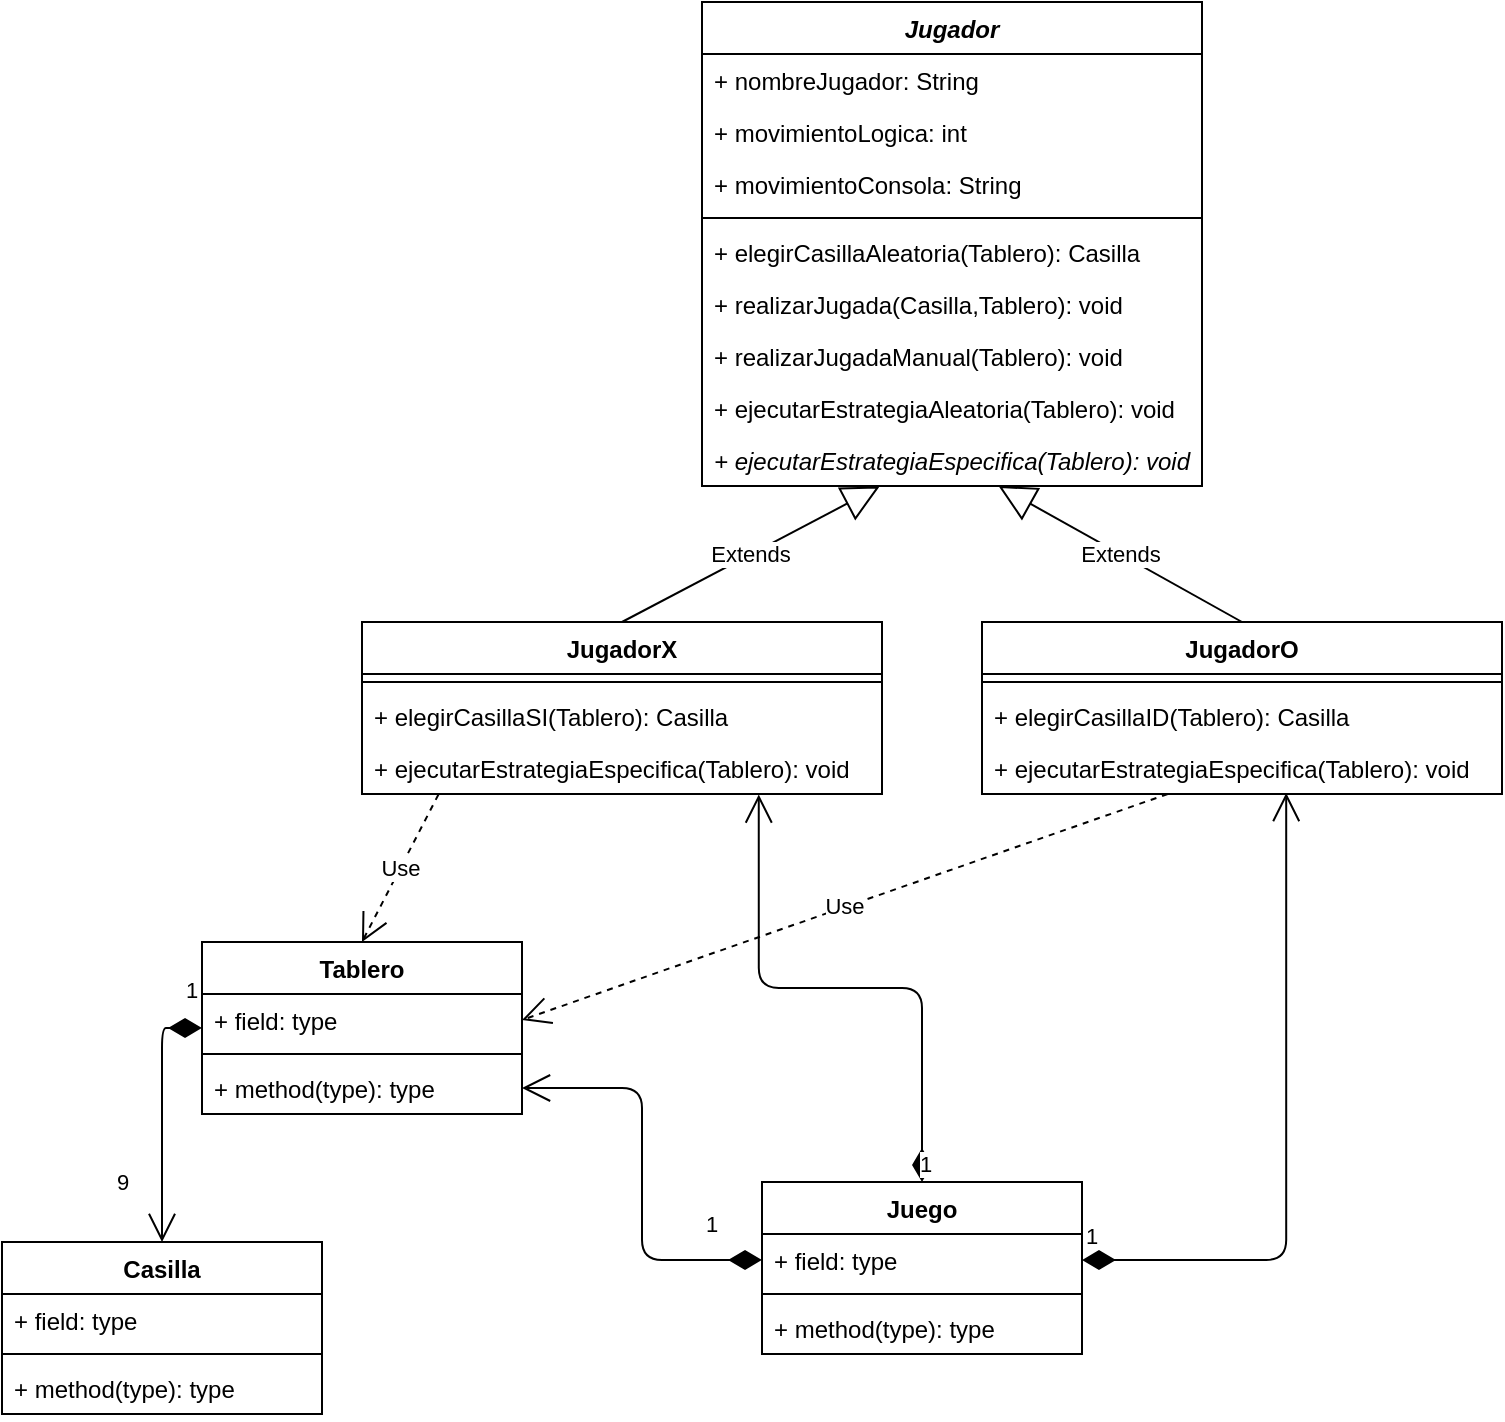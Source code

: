<mxfile version="14.6.13" type="device"><diagram name="Page-1" id="c4acf3e9-155e-7222-9cf6-157b1a14988f"><mxGraphModel dx="986" dy="1672" grid="1" gridSize="10" guides="1" tooltips="1" connect="1" arrows="1" fold="1" page="1" pageScale="1" pageWidth="850" pageHeight="1100" background="#ffffff" math="0" shadow="0"><root><mxCell id="0"/><mxCell id="1" parent="0"/><mxCell id="eDbd_wB4FwdEfXyFsfRG-1" value="Casilla" style="swimlane;fontStyle=1;align=center;verticalAlign=top;childLayout=stackLayout;horizontal=1;startSize=26;horizontalStack=0;resizeParent=1;resizeParentMax=0;resizeLast=0;collapsible=1;marginBottom=0;" parent="1" vertex="1"><mxGeometry x="20" y="480" width="160" height="86" as="geometry"/></mxCell><mxCell id="eDbd_wB4FwdEfXyFsfRG-2" value="+ field: type" style="text;strokeColor=none;fillColor=none;align=left;verticalAlign=top;spacingLeft=4;spacingRight=4;overflow=hidden;rotatable=0;points=[[0,0.5],[1,0.5]];portConstraint=eastwest;" parent="eDbd_wB4FwdEfXyFsfRG-1" vertex="1"><mxGeometry y="26" width="160" height="26" as="geometry"/></mxCell><mxCell id="eDbd_wB4FwdEfXyFsfRG-3" value="" style="line;strokeWidth=1;fillColor=none;align=left;verticalAlign=middle;spacingTop=-1;spacingLeft=3;spacingRight=3;rotatable=0;labelPosition=right;points=[];portConstraint=eastwest;" parent="eDbd_wB4FwdEfXyFsfRG-1" vertex="1"><mxGeometry y="52" width="160" height="8" as="geometry"/></mxCell><mxCell id="eDbd_wB4FwdEfXyFsfRG-4" value="+ method(type): type" style="text;strokeColor=none;fillColor=none;align=left;verticalAlign=top;spacingLeft=4;spacingRight=4;overflow=hidden;rotatable=0;points=[[0,0.5],[1,0.5]];portConstraint=eastwest;" parent="eDbd_wB4FwdEfXyFsfRG-1" vertex="1"><mxGeometry y="60" width="160" height="26" as="geometry"/></mxCell><mxCell id="eDbd_wB4FwdEfXyFsfRG-5" value="Tablero" style="swimlane;fontStyle=1;align=center;verticalAlign=top;childLayout=stackLayout;horizontal=1;startSize=26;horizontalStack=0;resizeParent=1;resizeParentMax=0;resizeLast=0;collapsible=1;marginBottom=0;" parent="1" vertex="1"><mxGeometry x="120" y="330" width="160" height="86" as="geometry"/></mxCell><mxCell id="eDbd_wB4FwdEfXyFsfRG-6" value="+ field: type" style="text;strokeColor=none;fillColor=none;align=left;verticalAlign=top;spacingLeft=4;spacingRight=4;overflow=hidden;rotatable=0;points=[[0,0.5],[1,0.5]];portConstraint=eastwest;" parent="eDbd_wB4FwdEfXyFsfRG-5" vertex="1"><mxGeometry y="26" width="160" height="26" as="geometry"/></mxCell><mxCell id="eDbd_wB4FwdEfXyFsfRG-7" value="" style="line;strokeWidth=1;fillColor=none;align=left;verticalAlign=middle;spacingTop=-1;spacingLeft=3;spacingRight=3;rotatable=0;labelPosition=right;points=[];portConstraint=eastwest;" parent="eDbd_wB4FwdEfXyFsfRG-5" vertex="1"><mxGeometry y="52" width="160" height="8" as="geometry"/></mxCell><mxCell id="eDbd_wB4FwdEfXyFsfRG-8" value="+ method(type): type" style="text;strokeColor=none;fillColor=none;align=left;verticalAlign=top;spacingLeft=4;spacingRight=4;overflow=hidden;rotatable=0;points=[[0,0.5],[1,0.5]];portConstraint=eastwest;" parent="eDbd_wB4FwdEfXyFsfRG-5" vertex="1"><mxGeometry y="60" width="160" height="26" as="geometry"/></mxCell><mxCell id="eDbd_wB4FwdEfXyFsfRG-9" value="1" style="endArrow=open;html=1;endSize=12;startArrow=diamondThin;startSize=14;startFill=1;edgeStyle=orthogonalEdgeStyle;align=left;verticalAlign=bottom;entryX=0.5;entryY=0;entryDx=0;entryDy=0;exitX=0;exitY=0.5;exitDx=0;exitDy=0;" parent="1" source="eDbd_wB4FwdEfXyFsfRG-5" target="eDbd_wB4FwdEfXyFsfRG-1" edge="1"><mxGeometry x="-0.833" y="-10" relative="1" as="geometry"><mxPoint x="130" y="460" as="sourcePoint"/><mxPoint x="100" y="520" as="targetPoint"/><mxPoint as="offset"/></mxGeometry></mxCell><mxCell id="eDbd_wB4FwdEfXyFsfRG-10" value="9" style="edgeLabel;html=1;align=center;verticalAlign=middle;resizable=0;points=[];" parent="eDbd_wB4FwdEfXyFsfRG-9" vertex="1" connectable="0"><mxGeometry x="0.244" y="-1" relative="1" as="geometry"><mxPoint x="-19" y="18" as="offset"/></mxGeometry></mxCell><mxCell id="eDbd_wB4FwdEfXyFsfRG-11" value="Jugador" style="swimlane;fontStyle=3;align=center;verticalAlign=top;childLayout=stackLayout;horizontal=1;startSize=26;horizontalStack=0;resizeParent=1;resizeParentMax=0;resizeLast=0;collapsible=1;marginBottom=0;" parent="1" vertex="1"><mxGeometry x="370" y="-140" width="250" height="242" as="geometry"/></mxCell><mxCell id="np-HIKty0DqVp3hC8_LZ-1" value="+ nombreJugador: String" style="text;strokeColor=none;fillColor=none;align=left;verticalAlign=top;spacingLeft=4;spacingRight=4;overflow=hidden;rotatable=0;points=[[0,0.5],[1,0.5]];portConstraint=eastwest;" vertex="1" parent="eDbd_wB4FwdEfXyFsfRG-11"><mxGeometry y="26" width="250" height="26" as="geometry"/></mxCell><mxCell id="np-HIKty0DqVp3hC8_LZ-2" value="+ movimientoLogica: int" style="text;strokeColor=none;fillColor=none;align=left;verticalAlign=top;spacingLeft=4;spacingRight=4;overflow=hidden;rotatable=0;points=[[0,0.5],[1,0.5]];portConstraint=eastwest;" vertex="1" parent="eDbd_wB4FwdEfXyFsfRG-11"><mxGeometry y="52" width="250" height="26" as="geometry"/></mxCell><mxCell id="eDbd_wB4FwdEfXyFsfRG-12" value="+ movimientoConsola: String" style="text;strokeColor=none;fillColor=none;align=left;verticalAlign=top;spacingLeft=4;spacingRight=4;overflow=hidden;rotatable=0;points=[[0,0.5],[1,0.5]];portConstraint=eastwest;" parent="eDbd_wB4FwdEfXyFsfRG-11" vertex="1"><mxGeometry y="78" width="250" height="26" as="geometry"/></mxCell><mxCell id="eDbd_wB4FwdEfXyFsfRG-13" value="" style="line;strokeWidth=1;fillColor=none;align=left;verticalAlign=middle;spacingTop=-1;spacingLeft=3;spacingRight=3;rotatable=0;labelPosition=right;points=[];portConstraint=eastwest;" parent="eDbd_wB4FwdEfXyFsfRG-11" vertex="1"><mxGeometry y="104" width="250" height="8" as="geometry"/></mxCell><mxCell id="eDbd_wB4FwdEfXyFsfRG-14" value="+ elegirCasillaAleatoria(Tablero): Casilla" style="text;strokeColor=none;fillColor=none;align=left;verticalAlign=top;spacingLeft=4;spacingRight=4;overflow=hidden;rotatable=0;points=[[0,0.5],[1,0.5]];portConstraint=eastwest;" parent="eDbd_wB4FwdEfXyFsfRG-11" vertex="1"><mxGeometry y="112" width="250" height="26" as="geometry"/></mxCell><mxCell id="np-HIKty0DqVp3hC8_LZ-3" value="+ realizarJugada(Casilla,Tablero): void" style="text;strokeColor=none;fillColor=none;align=left;verticalAlign=top;spacingLeft=4;spacingRight=4;overflow=hidden;rotatable=0;points=[[0,0.5],[1,0.5]];portConstraint=eastwest;" vertex="1" parent="eDbd_wB4FwdEfXyFsfRG-11"><mxGeometry y="138" width="250" height="26" as="geometry"/></mxCell><mxCell id="np-HIKty0DqVp3hC8_LZ-10" value="+ realizarJugadaManual(Tablero): void" style="text;strokeColor=none;fillColor=none;align=left;verticalAlign=top;spacingLeft=4;spacingRight=4;overflow=hidden;rotatable=0;points=[[0,0.5],[1,0.5]];portConstraint=eastwest;" vertex="1" parent="eDbd_wB4FwdEfXyFsfRG-11"><mxGeometry y="164" width="250" height="26" as="geometry"/></mxCell><mxCell id="np-HIKty0DqVp3hC8_LZ-4" value="+ ejecutarEstrategiaAleatoria(Tablero): void" style="text;strokeColor=none;fillColor=none;align=left;verticalAlign=top;spacingLeft=4;spacingRight=4;overflow=hidden;rotatable=0;points=[[0,0.5],[1,0.5]];portConstraint=eastwest;" vertex="1" parent="eDbd_wB4FwdEfXyFsfRG-11"><mxGeometry y="190" width="250" height="26" as="geometry"/></mxCell><mxCell id="np-HIKty0DqVp3hC8_LZ-5" value="+ ejecutarEstrategiaEspecifica(Tablero): void" style="text;strokeColor=none;fillColor=none;align=left;verticalAlign=top;spacingLeft=4;spacingRight=4;overflow=hidden;rotatable=0;points=[[0,0.5],[1,0.5]];portConstraint=eastwest;fontStyle=2" vertex="1" parent="eDbd_wB4FwdEfXyFsfRG-11"><mxGeometry y="216" width="250" height="26" as="geometry"/></mxCell><mxCell id="eDbd_wB4FwdEfXyFsfRG-16" value="JugadorX" style="swimlane;fontStyle=1;align=center;verticalAlign=top;childLayout=stackLayout;horizontal=1;startSize=26;horizontalStack=0;resizeParent=1;resizeParentMax=0;resizeLast=0;collapsible=1;marginBottom=0;" parent="1" vertex="1"><mxGeometry x="200" y="170" width="260" height="86" as="geometry"/></mxCell><mxCell id="eDbd_wB4FwdEfXyFsfRG-18" value="" style="line;strokeWidth=1;fillColor=none;align=left;verticalAlign=middle;spacingTop=-1;spacingLeft=3;spacingRight=3;rotatable=0;labelPosition=right;points=[];portConstraint=eastwest;" parent="eDbd_wB4FwdEfXyFsfRG-16" vertex="1"><mxGeometry y="26" width="260" height="8" as="geometry"/></mxCell><mxCell id="np-HIKty0DqVp3hC8_LZ-8" value="+ elegirCasillaSI(Tablero): Casilla" style="text;strokeColor=none;fillColor=none;align=left;verticalAlign=top;spacingLeft=4;spacingRight=4;overflow=hidden;rotatable=0;points=[[0,0.5],[1,0.5]];portConstraint=eastwest;" vertex="1" parent="eDbd_wB4FwdEfXyFsfRG-16"><mxGeometry y="34" width="260" height="26" as="geometry"/></mxCell><mxCell id="np-HIKty0DqVp3hC8_LZ-6" value="+ ejecutarEstrategiaEspecifica(Tablero): void" style="text;strokeColor=none;fillColor=none;align=left;verticalAlign=top;spacingLeft=4;spacingRight=4;overflow=hidden;rotatable=0;points=[[0,0.5],[1,0.5]];portConstraint=eastwest;fontStyle=0" vertex="1" parent="eDbd_wB4FwdEfXyFsfRG-16"><mxGeometry y="60" width="260" height="26" as="geometry"/></mxCell><mxCell id="eDbd_wB4FwdEfXyFsfRG-20" value="JugadorO" style="swimlane;fontStyle=1;align=center;verticalAlign=top;childLayout=stackLayout;horizontal=1;startSize=26;horizontalStack=0;resizeParent=1;resizeParentMax=0;resizeLast=0;collapsible=1;marginBottom=0;" parent="1" vertex="1"><mxGeometry x="510" y="170" width="260" height="86" as="geometry"/></mxCell><mxCell id="eDbd_wB4FwdEfXyFsfRG-22" value="" style="line;strokeWidth=1;fillColor=none;align=left;verticalAlign=middle;spacingTop=-1;spacingLeft=3;spacingRight=3;rotatable=0;labelPosition=right;points=[];portConstraint=eastwest;" parent="eDbd_wB4FwdEfXyFsfRG-20" vertex="1"><mxGeometry y="26" width="260" height="8" as="geometry"/></mxCell><mxCell id="np-HIKty0DqVp3hC8_LZ-9" value="+ elegirCasillaID(Tablero): Casilla" style="text;strokeColor=none;fillColor=none;align=left;verticalAlign=top;spacingLeft=4;spacingRight=4;overflow=hidden;rotatable=0;points=[[0,0.5],[1,0.5]];portConstraint=eastwest;" vertex="1" parent="eDbd_wB4FwdEfXyFsfRG-20"><mxGeometry y="34" width="260" height="26" as="geometry"/></mxCell><mxCell id="np-HIKty0DqVp3hC8_LZ-7" value="+ ejecutarEstrategiaEspecifica(Tablero): void" style="text;strokeColor=none;fillColor=none;align=left;verticalAlign=top;spacingLeft=4;spacingRight=4;overflow=hidden;rotatable=0;points=[[0,0.5],[1,0.5]];portConstraint=eastwest;fontStyle=0" vertex="1" parent="eDbd_wB4FwdEfXyFsfRG-20"><mxGeometry y="60" width="260" height="26" as="geometry"/></mxCell><mxCell id="eDbd_wB4FwdEfXyFsfRG-24" value="Extends" style="endArrow=block;endSize=16;endFill=0;html=1;exitX=0.5;exitY=0;exitDx=0;exitDy=0;entryX=0.355;entryY=1.011;entryDx=0;entryDy=0;entryPerimeter=0;" parent="1" source="eDbd_wB4FwdEfXyFsfRG-16" target="np-HIKty0DqVp3hC8_LZ-5" edge="1"><mxGeometry width="160" relative="1" as="geometry"><mxPoint x="290" y="190" as="sourcePoint"/><mxPoint x="460" y="70" as="targetPoint"/></mxGeometry></mxCell><mxCell id="eDbd_wB4FwdEfXyFsfRG-25" value="Extends" style="endArrow=block;endSize=16;endFill=0;html=1;exitX=0.5;exitY=0;exitDx=0;exitDy=0;" parent="1" source="eDbd_wB4FwdEfXyFsfRG-20" target="np-HIKty0DqVp3hC8_LZ-5" edge="1"><mxGeometry width="160" relative="1" as="geometry"><mxPoint x="420" y="209.17" as="sourcePoint"/><mxPoint x="510" y="70" as="targetPoint"/></mxGeometry></mxCell><mxCell id="eDbd_wB4FwdEfXyFsfRG-26" value="Use" style="endArrow=open;endSize=12;dashed=1;html=1;exitX=0.147;exitY=1.011;exitDx=0;exitDy=0;entryX=0.5;entryY=0;entryDx=0;entryDy=0;exitPerimeter=0;" parent="1" source="np-HIKty0DqVp3hC8_LZ-6" target="eDbd_wB4FwdEfXyFsfRG-5" edge="1"><mxGeometry width="160" relative="1" as="geometry"><mxPoint x="290" y="229" as="sourcePoint"/><mxPoint x="480" y="380" as="targetPoint"/></mxGeometry></mxCell><mxCell id="eDbd_wB4FwdEfXyFsfRG-27" value="Use" style="endArrow=open;endSize=12;dashed=1;html=1;entryX=1;entryY=0.5;entryDx=0;entryDy=0;" parent="1" source="np-HIKty0DqVp3hC8_LZ-7" target="eDbd_wB4FwdEfXyFsfRG-6" edge="1"><mxGeometry width="160" relative="1" as="geometry"><mxPoint x="559.44" y="276" as="sourcePoint"/><mxPoint x="390" y="411" as="targetPoint"/></mxGeometry></mxCell><mxCell id="eDbd_wB4FwdEfXyFsfRG-28" value="Juego" style="swimlane;fontStyle=1;align=center;verticalAlign=top;childLayout=stackLayout;horizontal=1;startSize=26;horizontalStack=0;resizeParent=1;resizeParentMax=0;resizeLast=0;collapsible=1;marginBottom=0;" parent="1" vertex="1"><mxGeometry x="400" y="450" width="160" height="86" as="geometry"/></mxCell><mxCell id="eDbd_wB4FwdEfXyFsfRG-29" value="+ field: type" style="text;strokeColor=none;fillColor=none;align=left;verticalAlign=top;spacingLeft=4;spacingRight=4;overflow=hidden;rotatable=0;points=[[0,0.5],[1,0.5]];portConstraint=eastwest;" parent="eDbd_wB4FwdEfXyFsfRG-28" vertex="1"><mxGeometry y="26" width="160" height="26" as="geometry"/></mxCell><mxCell id="eDbd_wB4FwdEfXyFsfRG-30" value="" style="line;strokeWidth=1;fillColor=none;align=left;verticalAlign=middle;spacingTop=-1;spacingLeft=3;spacingRight=3;rotatable=0;labelPosition=right;points=[];portConstraint=eastwest;" parent="eDbd_wB4FwdEfXyFsfRG-28" vertex="1"><mxGeometry y="52" width="160" height="8" as="geometry"/></mxCell><mxCell id="eDbd_wB4FwdEfXyFsfRG-31" value="+ method(type): type" style="text;strokeColor=none;fillColor=none;align=left;verticalAlign=top;spacingLeft=4;spacingRight=4;overflow=hidden;rotatable=0;points=[[0,0.5],[1,0.5]];portConstraint=eastwest;" parent="eDbd_wB4FwdEfXyFsfRG-28" vertex="1"><mxGeometry y="60" width="160" height="26" as="geometry"/></mxCell><mxCell id="eDbd_wB4FwdEfXyFsfRG-32" value="1" style="endArrow=open;html=1;endSize=12;startArrow=diamondThin;startSize=14;startFill=1;edgeStyle=orthogonalEdgeStyle;align=left;verticalAlign=bottom;exitX=0;exitY=0.5;exitDx=0;exitDy=0;" parent="1" source="eDbd_wB4FwdEfXyFsfRG-29" target="eDbd_wB4FwdEfXyFsfRG-8" edge="1"><mxGeometry x="-0.709" y="-9" relative="1" as="geometry"><mxPoint x="200" y="492.58" as="sourcePoint"/><mxPoint x="360" y="492.58" as="targetPoint"/><mxPoint as="offset"/></mxGeometry></mxCell><mxCell id="eDbd_wB4FwdEfXyFsfRG-33" value="1" style="endArrow=open;html=1;endSize=12;startArrow=diamondThin;startSize=14;startFill=1;edgeStyle=orthogonalEdgeStyle;align=left;verticalAlign=bottom;exitX=1;exitY=0.5;exitDx=0;exitDy=0;entryX=0.585;entryY=0.98;entryDx=0;entryDy=0;entryPerimeter=0;" parent="1" source="eDbd_wB4FwdEfXyFsfRG-29" target="np-HIKty0DqVp3hC8_LZ-7" edge="1"><mxGeometry x="-1" y="3" relative="1" as="geometry"><mxPoint x="590" y="492.58" as="sourcePoint"/><mxPoint x="650" y="229" as="targetPoint"/></mxGeometry></mxCell><mxCell id="eDbd_wB4FwdEfXyFsfRG-34" value="1" style="endArrow=open;html=1;endSize=12;startArrow=diamondThin;startSize=14;startFill=1;edgeStyle=orthogonalEdgeStyle;align=left;verticalAlign=bottom;exitX=0.5;exitY=0;exitDx=0;exitDy=0;entryX=0.763;entryY=1.011;entryDx=0;entryDy=0;entryPerimeter=0;" parent="1" source="eDbd_wB4FwdEfXyFsfRG-28" target="np-HIKty0DqVp3hC8_LZ-6" edge="1"><mxGeometry x="-1" y="3" relative="1" as="geometry"><mxPoint x="460" y="430" as="sourcePoint"/><mxPoint x="368.72" y="275.168" as="targetPoint"/></mxGeometry></mxCell></root></mxGraphModel></diagram></mxfile>